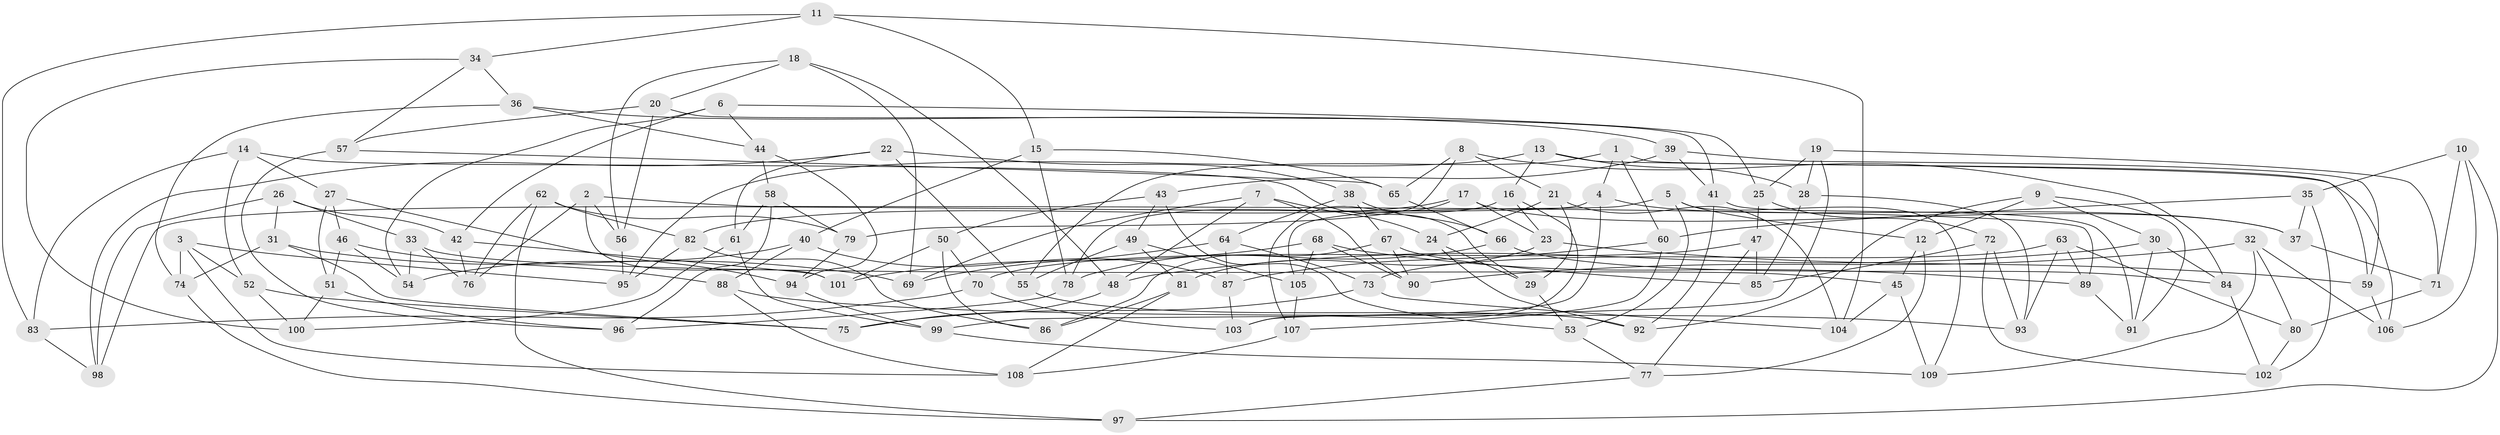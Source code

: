 // Generated by graph-tools (version 1.1) at 2025/50/03/09/25 03:50:50]
// undirected, 109 vertices, 218 edges
graph export_dot {
graph [start="1"]
  node [color=gray90,style=filled];
  1;
  2;
  3;
  4;
  5;
  6;
  7;
  8;
  9;
  10;
  11;
  12;
  13;
  14;
  15;
  16;
  17;
  18;
  19;
  20;
  21;
  22;
  23;
  24;
  25;
  26;
  27;
  28;
  29;
  30;
  31;
  32;
  33;
  34;
  35;
  36;
  37;
  38;
  39;
  40;
  41;
  42;
  43;
  44;
  45;
  46;
  47;
  48;
  49;
  50;
  51;
  52;
  53;
  54;
  55;
  56;
  57;
  58;
  59;
  60;
  61;
  62;
  63;
  64;
  65;
  66;
  67;
  68;
  69;
  70;
  71;
  72;
  73;
  74;
  75;
  76;
  77;
  78;
  79;
  80;
  81;
  82;
  83;
  84;
  85;
  86;
  87;
  88;
  89;
  90;
  91;
  92;
  93;
  94;
  95;
  96;
  97;
  98;
  99;
  100;
  101;
  102;
  103;
  104;
  105;
  106;
  107;
  108;
  109;
  1 -- 4;
  1 -- 60;
  1 -- 59;
  1 -- 55;
  2 -- 76;
  2 -- 56;
  2 -- 101;
  2 -- 89;
  3 -- 52;
  3 -- 74;
  3 -- 95;
  3 -- 108;
  4 -- 103;
  4 -- 37;
  4 -- 98;
  5 -- 105;
  5 -- 53;
  5 -- 12;
  5 -- 109;
  6 -- 42;
  6 -- 44;
  6 -- 54;
  6 -- 25;
  7 -- 69;
  7 -- 24;
  7 -- 48;
  7 -- 90;
  8 -- 84;
  8 -- 65;
  8 -- 21;
  8 -- 79;
  9 -- 92;
  9 -- 91;
  9 -- 12;
  9 -- 30;
  10 -- 106;
  10 -- 71;
  10 -- 35;
  10 -- 97;
  11 -- 104;
  11 -- 15;
  11 -- 83;
  11 -- 34;
  12 -- 77;
  12 -- 45;
  13 -- 28;
  13 -- 95;
  13 -- 106;
  13 -- 16;
  14 -- 83;
  14 -- 27;
  14 -- 29;
  14 -- 52;
  15 -- 40;
  15 -- 65;
  15 -- 78;
  16 -- 103;
  16 -- 23;
  16 -- 78;
  17 -- 37;
  17 -- 107;
  17 -- 23;
  17 -- 82;
  18 -- 20;
  18 -- 48;
  18 -- 69;
  18 -- 56;
  19 -- 99;
  19 -- 28;
  19 -- 25;
  19 -- 71;
  20 -- 56;
  20 -- 57;
  20 -- 41;
  21 -- 29;
  21 -- 24;
  21 -- 104;
  22 -- 61;
  22 -- 38;
  22 -- 55;
  22 -- 98;
  23 -- 81;
  23 -- 59;
  24 -- 92;
  24 -- 29;
  25 -- 47;
  25 -- 72;
  26 -- 33;
  26 -- 31;
  26 -- 42;
  26 -- 98;
  27 -- 94;
  27 -- 46;
  27 -- 51;
  28 -- 93;
  28 -- 85;
  29 -- 53;
  30 -- 84;
  30 -- 48;
  30 -- 91;
  31 -- 74;
  31 -- 75;
  31 -- 69;
  32 -- 90;
  32 -- 80;
  32 -- 106;
  32 -- 109;
  33 -- 54;
  33 -- 45;
  33 -- 76;
  34 -- 36;
  34 -- 100;
  34 -- 57;
  35 -- 60;
  35 -- 102;
  35 -- 37;
  36 -- 74;
  36 -- 39;
  36 -- 44;
  37 -- 71;
  38 -- 66;
  38 -- 64;
  38 -- 67;
  39 -- 43;
  39 -- 59;
  39 -- 41;
  40 -- 54;
  40 -- 88;
  40 -- 87;
  41 -- 92;
  41 -- 91;
  42 -- 101;
  42 -- 76;
  43 -- 50;
  43 -- 53;
  43 -- 49;
  44 -- 94;
  44 -- 58;
  45 -- 104;
  45 -- 109;
  46 -- 88;
  46 -- 51;
  46 -- 54;
  47 -- 70;
  47 -- 85;
  47 -- 77;
  48 -- 75;
  49 -- 81;
  49 -- 55;
  49 -- 105;
  50 -- 70;
  50 -- 86;
  50 -- 101;
  51 -- 96;
  51 -- 100;
  52 -- 75;
  52 -- 100;
  53 -- 77;
  55 -- 92;
  56 -- 95;
  57 -- 96;
  57 -- 65;
  58 -- 96;
  58 -- 79;
  58 -- 61;
  59 -- 106;
  60 -- 87;
  60 -- 107;
  61 -- 100;
  61 -- 99;
  62 -- 82;
  62 -- 79;
  62 -- 76;
  62 -- 97;
  63 -- 80;
  63 -- 89;
  63 -- 93;
  63 -- 73;
  64 -- 73;
  64 -- 69;
  64 -- 87;
  65 -- 66;
  66 -- 84;
  66 -- 78;
  67 -- 90;
  67 -- 85;
  67 -- 86;
  68 -- 90;
  68 -- 105;
  68 -- 89;
  68 -- 101;
  70 -- 83;
  70 -- 103;
  71 -- 80;
  72 -- 93;
  72 -- 85;
  72 -- 102;
  73 -- 104;
  73 -- 75;
  74 -- 97;
  77 -- 97;
  78 -- 96;
  79 -- 94;
  80 -- 102;
  81 -- 108;
  81 -- 86;
  82 -- 86;
  82 -- 95;
  83 -- 98;
  84 -- 102;
  87 -- 103;
  88 -- 93;
  88 -- 108;
  89 -- 91;
  94 -- 99;
  99 -- 109;
  105 -- 107;
  107 -- 108;
}
